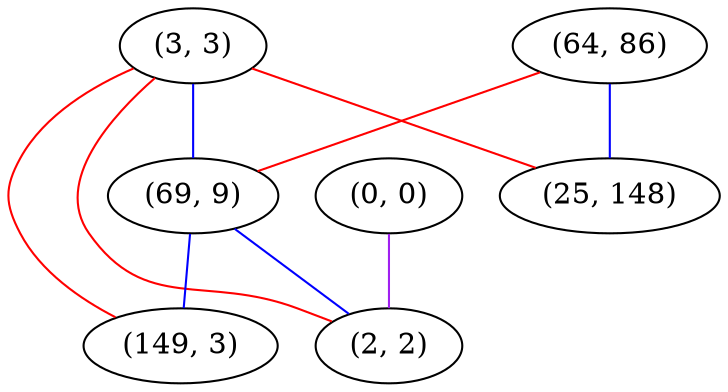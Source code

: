 graph "" {
"(64, 86)";
"(0, 0)";
"(3, 3)";
"(69, 9)";
"(149, 3)";
"(25, 148)";
"(2, 2)";
"(64, 86)" -- "(69, 9)"  [color=red, key=0, weight=1];
"(64, 86)" -- "(25, 148)"  [color=blue, key=0, weight=3];
"(0, 0)" -- "(2, 2)"  [color=purple, key=0, weight=4];
"(3, 3)" -- "(69, 9)"  [color=blue, key=0, weight=3];
"(3, 3)" -- "(149, 3)"  [color=red, key=0, weight=1];
"(3, 3)" -- "(25, 148)"  [color=red, key=0, weight=1];
"(3, 3)" -- "(2, 2)"  [color=red, key=0, weight=1];
"(69, 9)" -- "(149, 3)"  [color=blue, key=0, weight=3];
"(69, 9)" -- "(2, 2)"  [color=blue, key=0, weight=3];
}
